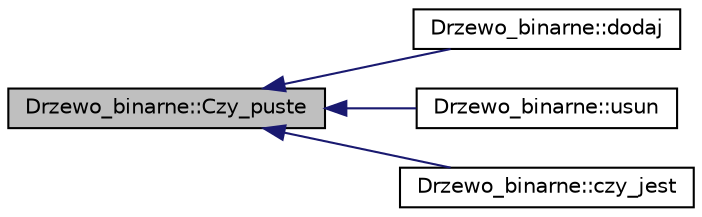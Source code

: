digraph G
{
  edge [fontname="Helvetica",fontsize="10",labelfontname="Helvetica",labelfontsize="10"];
  node [fontname="Helvetica",fontsize="10",shape=record];
  rankdir="LR";
  Node1 [label="Drzewo_binarne::Czy_puste",height=0.2,width=0.4,color="black", fillcolor="grey75", style="filled" fontcolor="black"];
  Node1 -> Node2 [dir="back",color="midnightblue",fontsize="10",style="solid",fontname="Helvetica"];
  Node2 [label="Drzewo_binarne::dodaj",height=0.2,width=0.4,color="black", fillcolor="white", style="filled",URL="$class_drzewo__binarne.html#a760bf194d205fc3e2f3fbadf15239e27",tooltip="Dodaje elementy."];
  Node1 -> Node3 [dir="back",color="midnightblue",fontsize="10",style="solid",fontname="Helvetica"];
  Node3 [label="Drzewo_binarne::usun",height=0.2,width=0.4,color="black", fillcolor="white", style="filled",URL="$class_drzewo__binarne.html#a67361052da854238bd9113e5a88bd184",tooltip="Usuwa elementy."];
  Node1 -> Node4 [dir="back",color="midnightblue",fontsize="10",style="solid",fontname="Helvetica"];
  Node4 [label="Drzewo_binarne::czy_jest",height=0.2,width=0.4,color="black", fillcolor="white", style="filled",URL="$class_drzewo__binarne.html#abcb8fc1deadbc07c98e21edb46b80cea",tooltip="Sprawdza istnienie elementu."];
}
